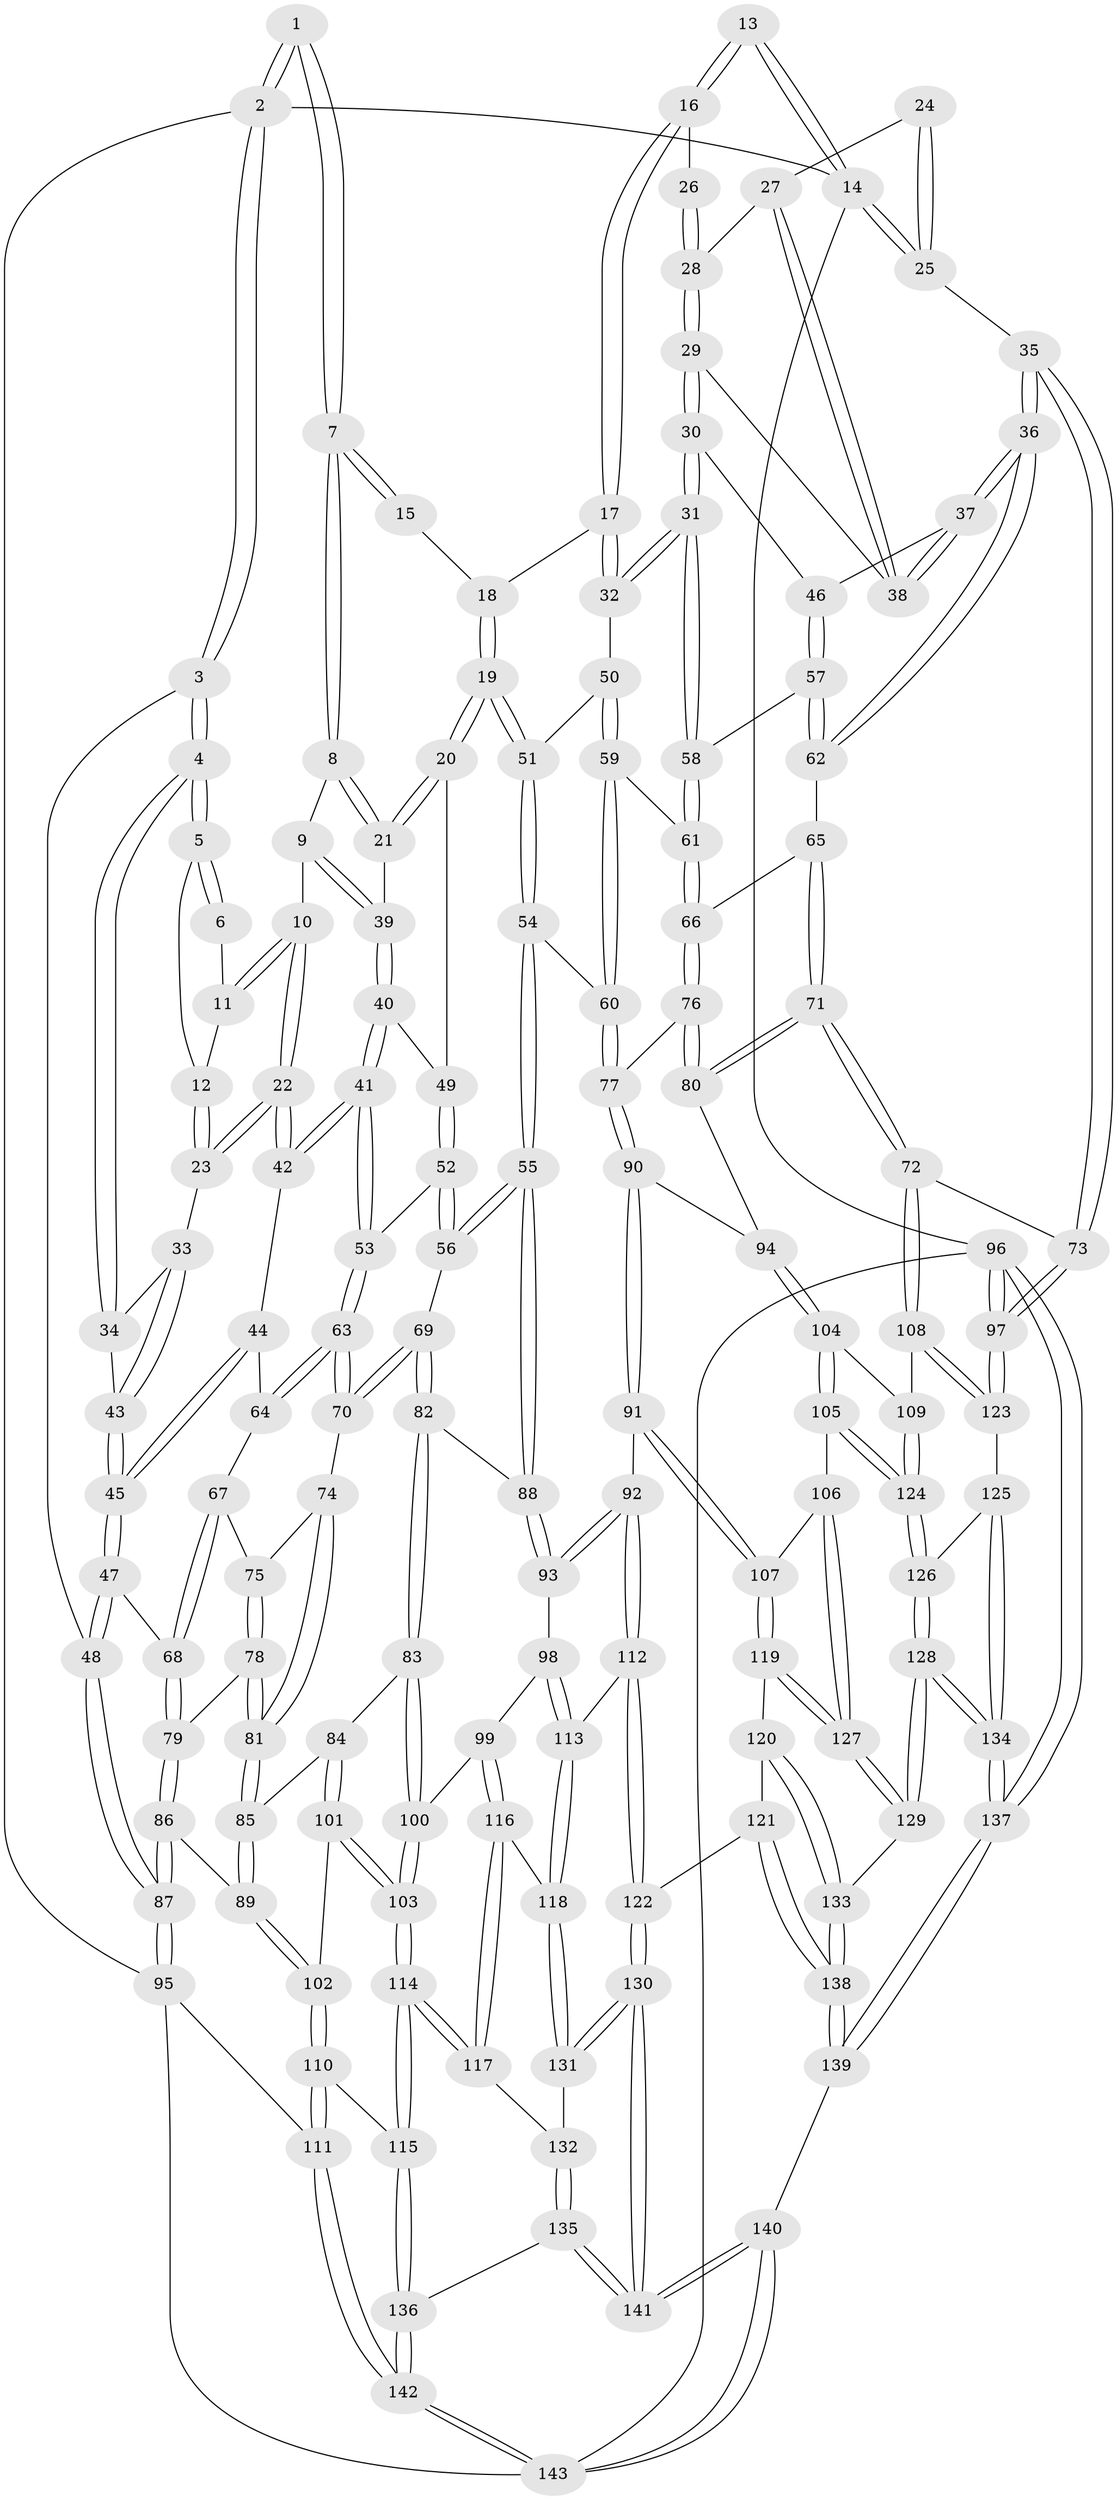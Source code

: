 // coarse degree distribution, {4: 0.4090909090909091, 8: 0.011363636363636364, 5: 0.2840909090909091, 3: 0.19318181818181818, 2: 0.011363636363636364, 6: 0.09090909090909091}
// Generated by graph-tools (version 1.1) at 2025/52/02/27/25 19:52:42]
// undirected, 143 vertices, 354 edges
graph export_dot {
graph [start="1"]
  node [color=gray90,style=filled];
  1 [pos="+0.20264542881934527+0"];
  2 [pos="+0+0"];
  3 [pos="+0+0.19166010903459768"];
  4 [pos="+0+0.14772860372663837"];
  5 [pos="+0.04426737100492946+0.10126984432853435"];
  6 [pos="+0.19238478508290863+0"];
  7 [pos="+0.46332047302565743+0"];
  8 [pos="+0.40926422438559246+0.002889406020203853"];
  9 [pos="+0.3236279775577921+0.11224543509608048"];
  10 [pos="+0.2574455364064142+0.13980511846980384"];
  11 [pos="+0.18032910118201523+0"];
  12 [pos="+0.13844633355548683+0.08921982571024323"];
  13 [pos="+0.9153689524854173+0"];
  14 [pos="+1+0"];
  15 [pos="+0.4937216276231589+0"];
  16 [pos="+0.8001550402157158+0.08623098956333593"];
  17 [pos="+0.7091241098980077+0.1618721620086068"];
  18 [pos="+0.5497518765153067+0"];
  19 [pos="+0.5609375050843199+0.21661489991021785"];
  20 [pos="+0.49311058515138534+0.21379776127802722"];
  21 [pos="+0.47933774659789413+0.1958773747317597"];
  22 [pos="+0.22734311264273122+0.16520880267056853"];
  23 [pos="+0.20587974407066584+0.15778025655593855"];
  24 [pos="+0.9114511860820892+0.13473127163767235"];
  25 [pos="+1+0"];
  26 [pos="+0.8165501519363454+0.09968578770381338"];
  27 [pos="+0.9110466077847434+0.1550106123044626"];
  28 [pos="+0.8618734551678002+0.19043470851203048"];
  29 [pos="+0.8613891514874563+0.2015606287198809"];
  30 [pos="+0.8295480892741652+0.259991658662701"];
  31 [pos="+0.7893322602731186+0.2770492019418959"];
  32 [pos="+0.6974368428761349+0.20935799408554379"];
  33 [pos="+0.14280389828294593+0.17943214045263833"];
  34 [pos="+0.062092277607390244+0.17870021179281362"];
  35 [pos="+1+0.27015824885677825"];
  36 [pos="+1+0.263889993451864"];
  37 [pos="+0.9953158437001347+0.2525082422477441"];
  38 [pos="+0.9384508608337573+0.2053079970219178"];
  39 [pos="+0.3615289622273777+0.1936379226855809"];
  40 [pos="+0.3583844034969879+0.24059870827204755"];
  41 [pos="+0.32751404099711057+0.2983249805185896"];
  42 [pos="+0.23221477510501426+0.264678168916729"];
  43 [pos="+0.12190029212030454+0.24293239227520957"];
  44 [pos="+0.2092800864904033+0.2848402706250288"];
  45 [pos="+0.14310682005516392+0.3133152080116619"];
  46 [pos="+0.9316868361452214+0.2728295330570383"];
  47 [pos="+0.09639986979586895+0.3530899450855027"];
  48 [pos="+0+0.2554900677605888"];
  49 [pos="+0.4756460244794651+0.23686886840425425"];
  50 [pos="+0.6898659480645613+0.21346216436539392"];
  51 [pos="+0.598319797997719+0.23401437282672852"];
  52 [pos="+0.4423701861918211+0.325283804087504"];
  53 [pos="+0.3403051311869778+0.3167267836644321"];
  54 [pos="+0.5516710405142877+0.41567658864987844"];
  55 [pos="+0.5229347282749254+0.4262390918024571"];
  56 [pos="+0.44825670029769693+0.33366283009417236"];
  57 [pos="+0.8973617768160698+0.34913516155160707"];
  58 [pos="+0.7917818148324718+0.29298676208221963"];
  59 [pos="+0.6761325066574307+0.3363637618789442"];
  60 [pos="+0.6458342741544214+0.43700240172660326"];
  61 [pos="+0.7836826249698129+0.37203915910040697"];
  62 [pos="+0.8978132318088791+0.3507726049355567"];
  63 [pos="+0.3289940470196756+0.37509614597856816"];
  64 [pos="+0.23813208671755176+0.3687529862168458"];
  65 [pos="+0.9021692658246072+0.37071959658171344"];
  66 [pos="+0.7830844246321139+0.40008042318815895"];
  67 [pos="+0.23528116156918322+0.39194106804784024"];
  68 [pos="+0.1200069088181695+0.4126651790950607"];
  69 [pos="+0.34807291298155346+0.44088218131588247"];
  70 [pos="+0.32882987965821936+0.4230278624115581"];
  71 [pos="+1+0.5036263812661955"];
  72 [pos="+1+0.5069356707545136"];
  73 [pos="+1+0.4929147392223493"];
  74 [pos="+0.306263516972785+0.42954325333357496"];
  75 [pos="+0.25473877349983876+0.41944147332937"];
  76 [pos="+0.7822812678457601+0.4027875238642493"];
  77 [pos="+0.6892427900164295+0.4643556780259051"];
  78 [pos="+0.1885504657833495+0.4686145457738968"];
  79 [pos="+0.1252597547875334+0.4420771861035516"];
  80 [pos="+0.9281359977561424+0.5238650208061034"];
  81 [pos="+0.235435871360854+0.5201153297223978"];
  82 [pos="+0.3976478694724141+0.49327098449659257"];
  83 [pos="+0.32491050885352357+0.5743442151513766"];
  84 [pos="+0.2830363538084251+0.5746940318674556"];
  85 [pos="+0.23866357957601814+0.5315465969687533"];
  86 [pos="+0.04523930550799928+0.5863043190169213"];
  87 [pos="+0+0.6734790149664042"];
  88 [pos="+0.4774018249709647+0.49027427330733736"];
  89 [pos="+0.09662276339862123+0.6015984426499951"];
  90 [pos="+0.7074367940232047+0.5633695567147585"];
  91 [pos="+0.6527744691754108+0.6330764647915957"];
  92 [pos="+0.6300858357563627+0.6378911223829469"];
  93 [pos="+0.5077577101840473+0.5742677318802012"];
  94 [pos="+0.8416766851493135+0.5873700673195464"];
  95 [pos="+0+0.7317821324647926"];
  96 [pos="+1+1"];
  97 [pos="+1+0.9366758323839557"];
  98 [pos="+0.45128055405921624+0.6552900293140261"];
  99 [pos="+0.38057923243559144+0.6713311459022189"];
  100 [pos="+0.37424479904539976+0.6665330865912595"];
  101 [pos="+0.21758728974960181+0.6649221618481033"];
  102 [pos="+0.17134950261832796+0.6549604391771583"];
  103 [pos="+0.24251693016091347+0.7088931045532755"];
  104 [pos="+0.8459324238269277+0.7150638579283948"];
  105 [pos="+0.8402706267699065+0.7196569973883364"];
  106 [pos="+0.8351792309074337+0.7235977639652929"];
  107 [pos="+0.7220390722276057+0.7292966822835267"];
  108 [pos="+0.921732711688058+0.734060141045416"];
  109 [pos="+0.914653317158604+0.7335975095232284"];
  110 [pos="+0.09799404373483823+0.8208871099186776"];
  111 [pos="+0.031183979016170617+0.8313855528203843"];
  112 [pos="+0.5601271426363658+0.7481066356697262"];
  113 [pos="+0.5058174974449461+0.7390474509392647"];
  114 [pos="+0.24759606414500226+0.8028330718290365"];
  115 [pos="+0.22024973885126636+0.8321254490381431"];
  116 [pos="+0.3799035352845875+0.6838651582913613"];
  117 [pos="+0.30721838371720656+0.7983044246016113"];
  118 [pos="+0.4316356920759254+0.7947373464499182"];
  119 [pos="+0.6999879001439215+0.8016026470667337"];
  120 [pos="+0.6906806790293984+0.8078224386239842"];
  121 [pos="+0.6330807894525846+0.8263758209538996"];
  122 [pos="+0.5904395566361496+0.8286348173177356"];
  123 [pos="+0.9981565577748573+0.8104924747207751"];
  124 [pos="+0.8904557747338027+0.8269391196953739"];
  125 [pos="+0.9624855400010872+0.8290569324537375"];
  126 [pos="+0.8891823178442326+0.8342222370919405"];
  127 [pos="+0.8164827338020749+0.8724423651271037"];
  128 [pos="+0.8217235844643137+0.8818772146143795"];
  129 [pos="+0.8180510158683354+0.8759487014212332"];
  130 [pos="+0.49479043155569136+0.9847489459408678"];
  131 [pos="+0.4157699000815573+0.8352394520148461"];
  132 [pos="+0.37875292429865115+0.8268188779533149"];
  133 [pos="+0.7074823883478847+0.8865520412609484"];
  134 [pos="+0.8436706545148714+0.979606332931035"];
  135 [pos="+0.306099244647022+0.9193020782734176"];
  136 [pos="+0.2401895708335153+0.9002663861949536"];
  137 [pos="+0.862473236911894+1"];
  138 [pos="+0.6906673429246684+0.9290309640331038"];
  139 [pos="+0.6998541901720877+1"];
  140 [pos="+0.5207108572594475+1"];
  141 [pos="+0.4933584767302189+1"];
  142 [pos="+0.16481192909014994+1"];
  143 [pos="+0.17287682647897312+1"];
  1 -- 2;
  1 -- 2;
  1 -- 7;
  1 -- 7;
  2 -- 3;
  2 -- 3;
  2 -- 14;
  2 -- 95;
  3 -- 4;
  3 -- 4;
  3 -- 48;
  4 -- 5;
  4 -- 5;
  4 -- 34;
  4 -- 34;
  5 -- 6;
  5 -- 6;
  5 -- 12;
  6 -- 11;
  7 -- 8;
  7 -- 8;
  7 -- 15;
  7 -- 15;
  8 -- 9;
  8 -- 21;
  8 -- 21;
  9 -- 10;
  9 -- 39;
  9 -- 39;
  10 -- 11;
  10 -- 11;
  10 -- 22;
  10 -- 22;
  11 -- 12;
  12 -- 23;
  12 -- 23;
  13 -- 14;
  13 -- 14;
  13 -- 16;
  13 -- 16;
  14 -- 25;
  14 -- 25;
  14 -- 96;
  15 -- 18;
  16 -- 17;
  16 -- 17;
  16 -- 26;
  17 -- 18;
  17 -- 32;
  17 -- 32;
  18 -- 19;
  18 -- 19;
  19 -- 20;
  19 -- 20;
  19 -- 51;
  19 -- 51;
  20 -- 21;
  20 -- 21;
  20 -- 49;
  21 -- 39;
  22 -- 23;
  22 -- 23;
  22 -- 42;
  22 -- 42;
  23 -- 33;
  24 -- 25;
  24 -- 25;
  24 -- 27;
  25 -- 35;
  26 -- 28;
  26 -- 28;
  27 -- 28;
  27 -- 38;
  27 -- 38;
  28 -- 29;
  28 -- 29;
  29 -- 30;
  29 -- 30;
  29 -- 38;
  30 -- 31;
  30 -- 31;
  30 -- 46;
  31 -- 32;
  31 -- 32;
  31 -- 58;
  31 -- 58;
  32 -- 50;
  33 -- 34;
  33 -- 43;
  33 -- 43;
  34 -- 43;
  35 -- 36;
  35 -- 36;
  35 -- 73;
  35 -- 73;
  36 -- 37;
  36 -- 37;
  36 -- 62;
  36 -- 62;
  37 -- 38;
  37 -- 38;
  37 -- 46;
  39 -- 40;
  39 -- 40;
  40 -- 41;
  40 -- 41;
  40 -- 49;
  41 -- 42;
  41 -- 42;
  41 -- 53;
  41 -- 53;
  42 -- 44;
  43 -- 45;
  43 -- 45;
  44 -- 45;
  44 -- 45;
  44 -- 64;
  45 -- 47;
  45 -- 47;
  46 -- 57;
  46 -- 57;
  47 -- 48;
  47 -- 48;
  47 -- 68;
  48 -- 87;
  48 -- 87;
  49 -- 52;
  49 -- 52;
  50 -- 51;
  50 -- 59;
  50 -- 59;
  51 -- 54;
  51 -- 54;
  52 -- 53;
  52 -- 56;
  52 -- 56;
  53 -- 63;
  53 -- 63;
  54 -- 55;
  54 -- 55;
  54 -- 60;
  55 -- 56;
  55 -- 56;
  55 -- 88;
  55 -- 88;
  56 -- 69;
  57 -- 58;
  57 -- 62;
  57 -- 62;
  58 -- 61;
  58 -- 61;
  59 -- 60;
  59 -- 60;
  59 -- 61;
  60 -- 77;
  60 -- 77;
  61 -- 66;
  61 -- 66;
  62 -- 65;
  63 -- 64;
  63 -- 64;
  63 -- 70;
  63 -- 70;
  64 -- 67;
  65 -- 66;
  65 -- 71;
  65 -- 71;
  66 -- 76;
  66 -- 76;
  67 -- 68;
  67 -- 68;
  67 -- 75;
  68 -- 79;
  68 -- 79;
  69 -- 70;
  69 -- 70;
  69 -- 82;
  69 -- 82;
  70 -- 74;
  71 -- 72;
  71 -- 72;
  71 -- 80;
  71 -- 80;
  72 -- 73;
  72 -- 108;
  72 -- 108;
  73 -- 97;
  73 -- 97;
  74 -- 75;
  74 -- 81;
  74 -- 81;
  75 -- 78;
  75 -- 78;
  76 -- 77;
  76 -- 80;
  76 -- 80;
  77 -- 90;
  77 -- 90;
  78 -- 79;
  78 -- 81;
  78 -- 81;
  79 -- 86;
  79 -- 86;
  80 -- 94;
  81 -- 85;
  81 -- 85;
  82 -- 83;
  82 -- 83;
  82 -- 88;
  83 -- 84;
  83 -- 100;
  83 -- 100;
  84 -- 85;
  84 -- 101;
  84 -- 101;
  85 -- 89;
  85 -- 89;
  86 -- 87;
  86 -- 87;
  86 -- 89;
  87 -- 95;
  87 -- 95;
  88 -- 93;
  88 -- 93;
  89 -- 102;
  89 -- 102;
  90 -- 91;
  90 -- 91;
  90 -- 94;
  91 -- 92;
  91 -- 107;
  91 -- 107;
  92 -- 93;
  92 -- 93;
  92 -- 112;
  92 -- 112;
  93 -- 98;
  94 -- 104;
  94 -- 104;
  95 -- 111;
  95 -- 143;
  96 -- 97;
  96 -- 97;
  96 -- 137;
  96 -- 137;
  96 -- 143;
  97 -- 123;
  97 -- 123;
  98 -- 99;
  98 -- 113;
  98 -- 113;
  99 -- 100;
  99 -- 116;
  99 -- 116;
  100 -- 103;
  100 -- 103;
  101 -- 102;
  101 -- 103;
  101 -- 103;
  102 -- 110;
  102 -- 110;
  103 -- 114;
  103 -- 114;
  104 -- 105;
  104 -- 105;
  104 -- 109;
  105 -- 106;
  105 -- 124;
  105 -- 124;
  106 -- 107;
  106 -- 127;
  106 -- 127;
  107 -- 119;
  107 -- 119;
  108 -- 109;
  108 -- 123;
  108 -- 123;
  109 -- 124;
  109 -- 124;
  110 -- 111;
  110 -- 111;
  110 -- 115;
  111 -- 142;
  111 -- 142;
  112 -- 113;
  112 -- 122;
  112 -- 122;
  113 -- 118;
  113 -- 118;
  114 -- 115;
  114 -- 115;
  114 -- 117;
  114 -- 117;
  115 -- 136;
  115 -- 136;
  116 -- 117;
  116 -- 117;
  116 -- 118;
  117 -- 132;
  118 -- 131;
  118 -- 131;
  119 -- 120;
  119 -- 127;
  119 -- 127;
  120 -- 121;
  120 -- 133;
  120 -- 133;
  121 -- 122;
  121 -- 138;
  121 -- 138;
  122 -- 130;
  122 -- 130;
  123 -- 125;
  124 -- 126;
  124 -- 126;
  125 -- 126;
  125 -- 134;
  125 -- 134;
  126 -- 128;
  126 -- 128;
  127 -- 129;
  127 -- 129;
  128 -- 129;
  128 -- 129;
  128 -- 134;
  128 -- 134;
  129 -- 133;
  130 -- 131;
  130 -- 131;
  130 -- 141;
  130 -- 141;
  131 -- 132;
  132 -- 135;
  132 -- 135;
  133 -- 138;
  133 -- 138;
  134 -- 137;
  134 -- 137;
  135 -- 136;
  135 -- 141;
  135 -- 141;
  136 -- 142;
  136 -- 142;
  137 -- 139;
  137 -- 139;
  138 -- 139;
  138 -- 139;
  139 -- 140;
  140 -- 141;
  140 -- 141;
  140 -- 143;
  140 -- 143;
  142 -- 143;
  142 -- 143;
}

